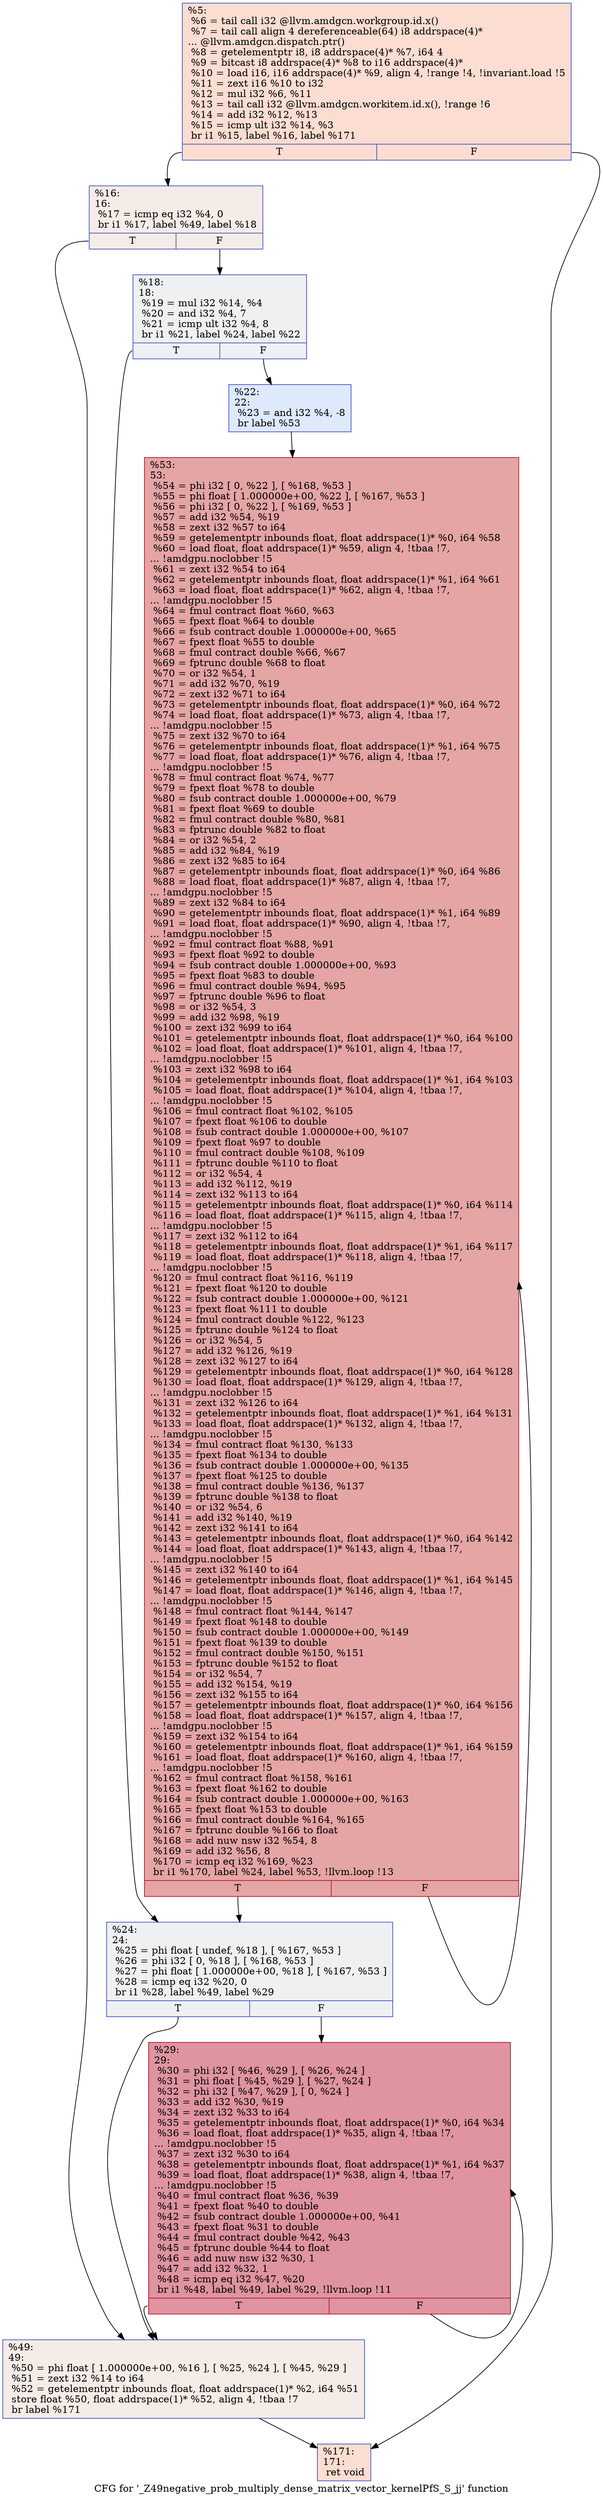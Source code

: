 digraph "CFG for '_Z49negative_prob_multiply_dense_matrix_vector_kernelPfS_S_jj' function" {
	label="CFG for '_Z49negative_prob_multiply_dense_matrix_vector_kernelPfS_S_jj' function";

	Node0x4d73e00 [shape=record,color="#3d50c3ff", style=filled, fillcolor="#f7b39670",label="{%5:\l  %6 = tail call i32 @llvm.amdgcn.workgroup.id.x()\l  %7 = tail call align 4 dereferenceable(64) i8 addrspace(4)*\l... @llvm.amdgcn.dispatch.ptr()\l  %8 = getelementptr i8, i8 addrspace(4)* %7, i64 4\l  %9 = bitcast i8 addrspace(4)* %8 to i16 addrspace(4)*\l  %10 = load i16, i16 addrspace(4)* %9, align 4, !range !4, !invariant.load !5\l  %11 = zext i16 %10 to i32\l  %12 = mul i32 %6, %11\l  %13 = tail call i32 @llvm.amdgcn.workitem.id.x(), !range !6\l  %14 = add i32 %12, %13\l  %15 = icmp ult i32 %14, %3\l  br i1 %15, label %16, label %171\l|{<s0>T|<s1>F}}"];
	Node0x4d73e00:s0 -> Node0x4d75ca0;
	Node0x4d73e00:s1 -> Node0x4d75d30;
	Node0x4d75ca0 [shape=record,color="#3d50c3ff", style=filled, fillcolor="#ead5c970",label="{%16:\l16:                                               \l  %17 = icmp eq i32 %4, 0\l  br i1 %17, label %49, label %18\l|{<s0>T|<s1>F}}"];
	Node0x4d75ca0:s0 -> Node0x4d75f80;
	Node0x4d75ca0:s1 -> Node0x4d75fd0;
	Node0x4d75fd0 [shape=record,color="#3d50c3ff", style=filled, fillcolor="#d9dce170",label="{%18:\l18:                                               \l  %19 = mul i32 %14, %4\l  %20 = and i32 %4, 7\l  %21 = icmp ult i32 %4, 8\l  br i1 %21, label %24, label %22\l|{<s0>T|<s1>F}}"];
	Node0x4d75fd0:s0 -> Node0x4d76320;
	Node0x4d75fd0:s1 -> Node0x4d76370;
	Node0x4d76370 [shape=record,color="#3d50c3ff", style=filled, fillcolor="#b5cdfa70",label="{%22:\l22:                                               \l  %23 = and i32 %4, -8\l  br label %53\l}"];
	Node0x4d76370 -> Node0x4d76570;
	Node0x4d76320 [shape=record,color="#3d50c3ff", style=filled, fillcolor="#d9dce170",label="{%24:\l24:                                               \l  %25 = phi float [ undef, %18 ], [ %167, %53 ]\l  %26 = phi i32 [ 0, %18 ], [ %168, %53 ]\l  %27 = phi float [ 1.000000e+00, %18 ], [ %167, %53 ]\l  %28 = icmp eq i32 %20, 0\l  br i1 %28, label %49, label %29\l|{<s0>T|<s1>F}}"];
	Node0x4d76320:s0 -> Node0x4d75f80;
	Node0x4d76320:s1 -> Node0x4d777e0;
	Node0x4d777e0 [shape=record,color="#b70d28ff", style=filled, fillcolor="#b70d2870",label="{%29:\l29:                                               \l  %30 = phi i32 [ %46, %29 ], [ %26, %24 ]\l  %31 = phi float [ %45, %29 ], [ %27, %24 ]\l  %32 = phi i32 [ %47, %29 ], [ 0, %24 ]\l  %33 = add i32 %30, %19\l  %34 = zext i32 %33 to i64\l  %35 = getelementptr inbounds float, float addrspace(1)* %0, i64 %34\l  %36 = load float, float addrspace(1)* %35, align 4, !tbaa !7,\l... !amdgpu.noclobber !5\l  %37 = zext i32 %30 to i64\l  %38 = getelementptr inbounds float, float addrspace(1)* %1, i64 %37\l  %39 = load float, float addrspace(1)* %38, align 4, !tbaa !7,\l... !amdgpu.noclobber !5\l  %40 = fmul contract float %36, %39\l  %41 = fpext float %40 to double\l  %42 = fsub contract double 1.000000e+00, %41\l  %43 = fpext float %31 to double\l  %44 = fmul contract double %42, %43\l  %45 = fptrunc double %44 to float\l  %46 = add nuw nsw i32 %30, 1\l  %47 = add i32 %32, 1\l  %48 = icmp eq i32 %47, %20\l  br i1 %48, label %49, label %29, !llvm.loop !11\l|{<s0>T|<s1>F}}"];
	Node0x4d777e0:s0 -> Node0x4d75f80;
	Node0x4d777e0:s1 -> Node0x4d777e0;
	Node0x4d75f80 [shape=record,color="#3d50c3ff", style=filled, fillcolor="#ead5c970",label="{%49:\l49:                                               \l  %50 = phi float [ 1.000000e+00, %16 ], [ %25, %24 ], [ %45, %29 ]\l  %51 = zext i32 %14 to i64\l  %52 = getelementptr inbounds float, float addrspace(1)* %2, i64 %51\l  store float %50, float addrspace(1)* %52, align 4, !tbaa !7\l  br label %171\l}"];
	Node0x4d75f80 -> Node0x4d75d30;
	Node0x4d76570 [shape=record,color="#b70d28ff", style=filled, fillcolor="#c5333470",label="{%53:\l53:                                               \l  %54 = phi i32 [ 0, %22 ], [ %168, %53 ]\l  %55 = phi float [ 1.000000e+00, %22 ], [ %167, %53 ]\l  %56 = phi i32 [ 0, %22 ], [ %169, %53 ]\l  %57 = add i32 %54, %19\l  %58 = zext i32 %57 to i64\l  %59 = getelementptr inbounds float, float addrspace(1)* %0, i64 %58\l  %60 = load float, float addrspace(1)* %59, align 4, !tbaa !7,\l... !amdgpu.noclobber !5\l  %61 = zext i32 %54 to i64\l  %62 = getelementptr inbounds float, float addrspace(1)* %1, i64 %61\l  %63 = load float, float addrspace(1)* %62, align 4, !tbaa !7,\l... !amdgpu.noclobber !5\l  %64 = fmul contract float %60, %63\l  %65 = fpext float %64 to double\l  %66 = fsub contract double 1.000000e+00, %65\l  %67 = fpext float %55 to double\l  %68 = fmul contract double %66, %67\l  %69 = fptrunc double %68 to float\l  %70 = or i32 %54, 1\l  %71 = add i32 %70, %19\l  %72 = zext i32 %71 to i64\l  %73 = getelementptr inbounds float, float addrspace(1)* %0, i64 %72\l  %74 = load float, float addrspace(1)* %73, align 4, !tbaa !7,\l... !amdgpu.noclobber !5\l  %75 = zext i32 %70 to i64\l  %76 = getelementptr inbounds float, float addrspace(1)* %1, i64 %75\l  %77 = load float, float addrspace(1)* %76, align 4, !tbaa !7,\l... !amdgpu.noclobber !5\l  %78 = fmul contract float %74, %77\l  %79 = fpext float %78 to double\l  %80 = fsub contract double 1.000000e+00, %79\l  %81 = fpext float %69 to double\l  %82 = fmul contract double %80, %81\l  %83 = fptrunc double %82 to float\l  %84 = or i32 %54, 2\l  %85 = add i32 %84, %19\l  %86 = zext i32 %85 to i64\l  %87 = getelementptr inbounds float, float addrspace(1)* %0, i64 %86\l  %88 = load float, float addrspace(1)* %87, align 4, !tbaa !7,\l... !amdgpu.noclobber !5\l  %89 = zext i32 %84 to i64\l  %90 = getelementptr inbounds float, float addrspace(1)* %1, i64 %89\l  %91 = load float, float addrspace(1)* %90, align 4, !tbaa !7,\l... !amdgpu.noclobber !5\l  %92 = fmul contract float %88, %91\l  %93 = fpext float %92 to double\l  %94 = fsub contract double 1.000000e+00, %93\l  %95 = fpext float %83 to double\l  %96 = fmul contract double %94, %95\l  %97 = fptrunc double %96 to float\l  %98 = or i32 %54, 3\l  %99 = add i32 %98, %19\l  %100 = zext i32 %99 to i64\l  %101 = getelementptr inbounds float, float addrspace(1)* %0, i64 %100\l  %102 = load float, float addrspace(1)* %101, align 4, !tbaa !7,\l... !amdgpu.noclobber !5\l  %103 = zext i32 %98 to i64\l  %104 = getelementptr inbounds float, float addrspace(1)* %1, i64 %103\l  %105 = load float, float addrspace(1)* %104, align 4, !tbaa !7,\l... !amdgpu.noclobber !5\l  %106 = fmul contract float %102, %105\l  %107 = fpext float %106 to double\l  %108 = fsub contract double 1.000000e+00, %107\l  %109 = fpext float %97 to double\l  %110 = fmul contract double %108, %109\l  %111 = fptrunc double %110 to float\l  %112 = or i32 %54, 4\l  %113 = add i32 %112, %19\l  %114 = zext i32 %113 to i64\l  %115 = getelementptr inbounds float, float addrspace(1)* %0, i64 %114\l  %116 = load float, float addrspace(1)* %115, align 4, !tbaa !7,\l... !amdgpu.noclobber !5\l  %117 = zext i32 %112 to i64\l  %118 = getelementptr inbounds float, float addrspace(1)* %1, i64 %117\l  %119 = load float, float addrspace(1)* %118, align 4, !tbaa !7,\l... !amdgpu.noclobber !5\l  %120 = fmul contract float %116, %119\l  %121 = fpext float %120 to double\l  %122 = fsub contract double 1.000000e+00, %121\l  %123 = fpext float %111 to double\l  %124 = fmul contract double %122, %123\l  %125 = fptrunc double %124 to float\l  %126 = or i32 %54, 5\l  %127 = add i32 %126, %19\l  %128 = zext i32 %127 to i64\l  %129 = getelementptr inbounds float, float addrspace(1)* %0, i64 %128\l  %130 = load float, float addrspace(1)* %129, align 4, !tbaa !7,\l... !amdgpu.noclobber !5\l  %131 = zext i32 %126 to i64\l  %132 = getelementptr inbounds float, float addrspace(1)* %1, i64 %131\l  %133 = load float, float addrspace(1)* %132, align 4, !tbaa !7,\l... !amdgpu.noclobber !5\l  %134 = fmul contract float %130, %133\l  %135 = fpext float %134 to double\l  %136 = fsub contract double 1.000000e+00, %135\l  %137 = fpext float %125 to double\l  %138 = fmul contract double %136, %137\l  %139 = fptrunc double %138 to float\l  %140 = or i32 %54, 6\l  %141 = add i32 %140, %19\l  %142 = zext i32 %141 to i64\l  %143 = getelementptr inbounds float, float addrspace(1)* %0, i64 %142\l  %144 = load float, float addrspace(1)* %143, align 4, !tbaa !7,\l... !amdgpu.noclobber !5\l  %145 = zext i32 %140 to i64\l  %146 = getelementptr inbounds float, float addrspace(1)* %1, i64 %145\l  %147 = load float, float addrspace(1)* %146, align 4, !tbaa !7,\l... !amdgpu.noclobber !5\l  %148 = fmul contract float %144, %147\l  %149 = fpext float %148 to double\l  %150 = fsub contract double 1.000000e+00, %149\l  %151 = fpext float %139 to double\l  %152 = fmul contract double %150, %151\l  %153 = fptrunc double %152 to float\l  %154 = or i32 %54, 7\l  %155 = add i32 %154, %19\l  %156 = zext i32 %155 to i64\l  %157 = getelementptr inbounds float, float addrspace(1)* %0, i64 %156\l  %158 = load float, float addrspace(1)* %157, align 4, !tbaa !7,\l... !amdgpu.noclobber !5\l  %159 = zext i32 %154 to i64\l  %160 = getelementptr inbounds float, float addrspace(1)* %1, i64 %159\l  %161 = load float, float addrspace(1)* %160, align 4, !tbaa !7,\l... !amdgpu.noclobber !5\l  %162 = fmul contract float %158, %161\l  %163 = fpext float %162 to double\l  %164 = fsub contract double 1.000000e+00, %163\l  %165 = fpext float %153 to double\l  %166 = fmul contract double %164, %165\l  %167 = fptrunc double %166 to float\l  %168 = add nuw nsw i32 %54, 8\l  %169 = add i32 %56, 8\l  %170 = icmp eq i32 %169, %23\l  br i1 %170, label %24, label %53, !llvm.loop !13\l|{<s0>T|<s1>F}}"];
	Node0x4d76570:s0 -> Node0x4d76320;
	Node0x4d76570:s1 -> Node0x4d76570;
	Node0x4d75d30 [shape=record,color="#3d50c3ff", style=filled, fillcolor="#f7b39670",label="{%171:\l171:                                              \l  ret void\l}"];
}
